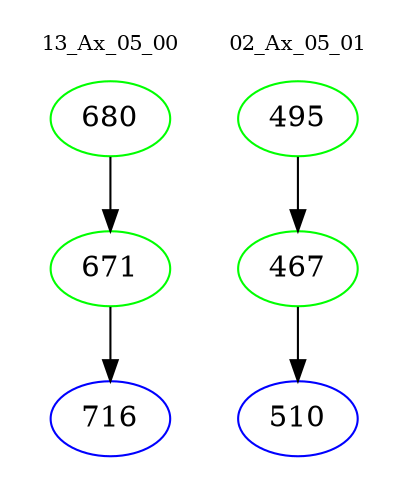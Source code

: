 digraph{
subgraph cluster_0 {
color = white
label = "13_Ax_05_00";
fontsize=10;
T0_680 [label="680", color="green"]
T0_680 -> T0_671 [color="black"]
T0_671 [label="671", color="green"]
T0_671 -> T0_716 [color="black"]
T0_716 [label="716", color="blue"]
}
subgraph cluster_1 {
color = white
label = "02_Ax_05_01";
fontsize=10;
T1_495 [label="495", color="green"]
T1_495 -> T1_467 [color="black"]
T1_467 [label="467", color="green"]
T1_467 -> T1_510 [color="black"]
T1_510 [label="510", color="blue"]
}
}
